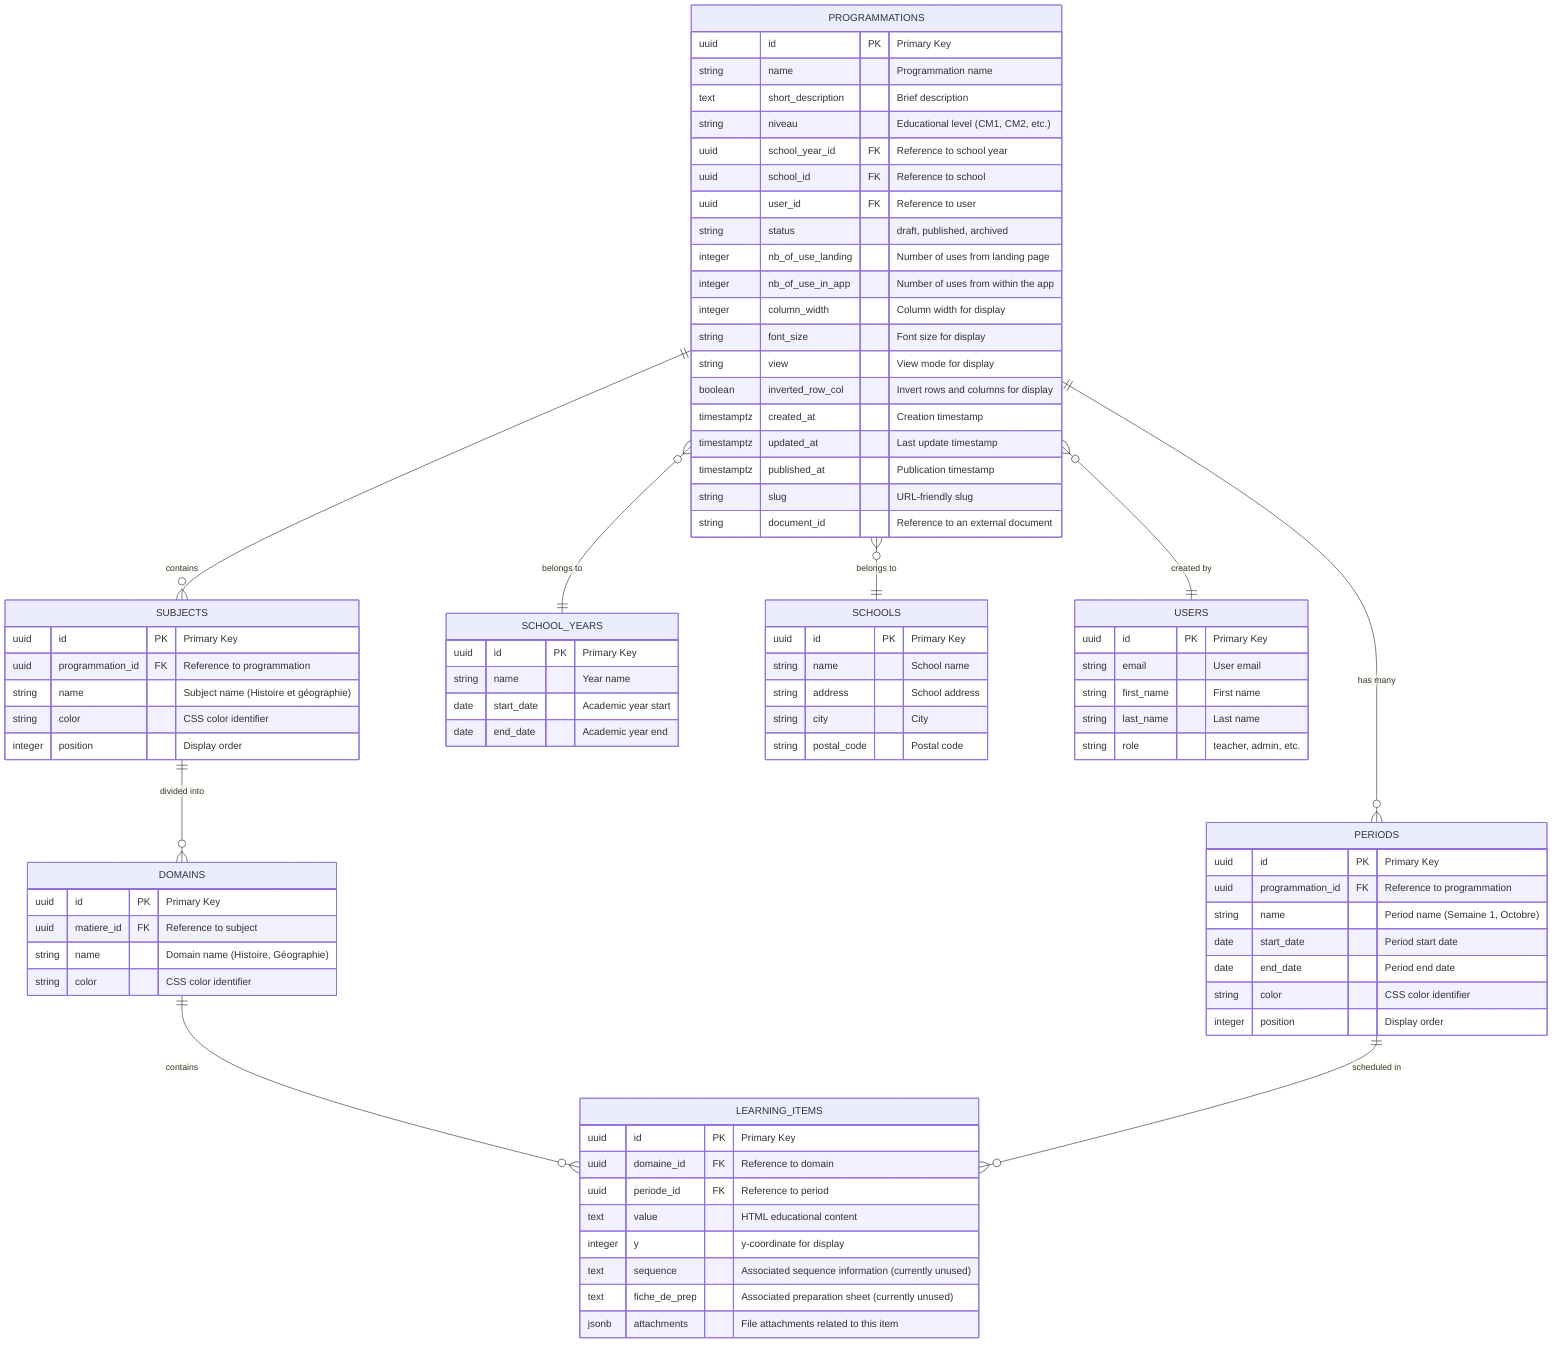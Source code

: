 erDiagram
    PROGRAMMATIONS {
        uuid id PK "Primary Key"
        string name "Programmation name"
        text short_description "Brief description"
        string niveau "Educational level (CM1, CM2, etc.)"
        uuid school_year_id FK "Reference to school year"
        uuid school_id FK "Reference to school"
        uuid user_id FK "Reference to user"
        string status "draft, published, archived"
        integer nb_of_use_landing "Number of uses from landing page"
        integer nb_of_use_in_app "Number of uses from within the app"
        integer column_width "Column width for display"
        string font_size "Font size for display"
        string view "View mode for display"
        boolean inverted_row_col "Invert rows and columns for display"
        timestamptz created_at "Creation timestamp"
        timestamptz updated_at "Last update timestamp"
        timestamptz published_at "Publication timestamp"
        string slug "URL-friendly slug"
        string document_id "Reference to an external document"
    }

    PERIODS {
        uuid id PK "Primary Key"
        uuid programmation_id FK "Reference to programmation"
        string name "Period name (Semaine 1, Octobre)"
        date start_date "Period start date"
        date end_date "Period end date"
        string color "CSS color identifier"
        integer position "Display order"
    }

    SUBJECTS {
        uuid id PK "Primary Key"
        uuid programmation_id FK "Reference to programmation"
        string name "Subject name (Histoire et géographie)"
        string color "CSS color identifier"
        integer position "Display order"
    }

    DOMAINS {
        uuid id PK "Primary Key"
        uuid matiere_id FK "Reference to subject"
        string name "Domain name (Histoire, Géographie)"
        string color "CSS color identifier"
    }

    LEARNING_ITEMS {
        uuid id PK "Primary Key"
        uuid domaine_id FK "Reference to domain"
        uuid periode_id FK "Reference to period"
        text value "HTML educational content"
        integer y "y-coordinate for display"
        text sequence "Associated sequence information (currently unused)"
        text fiche_de_prep "Associated preparation sheet (currently unused)"
        jsonb attachments "File attachments related to this item"
    }

    SCHOOL_YEARS {
        uuid id PK "Primary Key"
        string name "Year name"
        date start_date "Academic year start"
        date end_date "Academic year end"
    }

    SCHOOLS {
        uuid id PK "Primary Key"
        string name "School name"
        string address "School address"
        string city "City"
        string postal_code "Postal code"
    }

    USERS {
        uuid id PK "Primary Key"
        string email "User email"
        string first_name "First name"
        string last_name "Last name"
        string role "teacher, admin, etc."
    }

    %% Relationships
    PROGRAMMATIONS ||--o{ PERIODS : "has many"
    PROGRAMMATIONS ||--o{ SUBJECTS : "contains"
    PROGRAMMATIONS }o--|| SCHOOL_YEARS : "belongs to"
    PROGRAMMATIONS }o--|| SCHOOLS : "belongs to"
    PROGRAMMATIONS }o--|| USERS : "created by"
    
    SUBJECTS ||--o{ DOMAINS : "divided into"
    DOMAINS ||--o{ LEARNING_ITEMS : "contains"
    PERIODS ||--o{ LEARNING_ITEMS : "scheduled in"